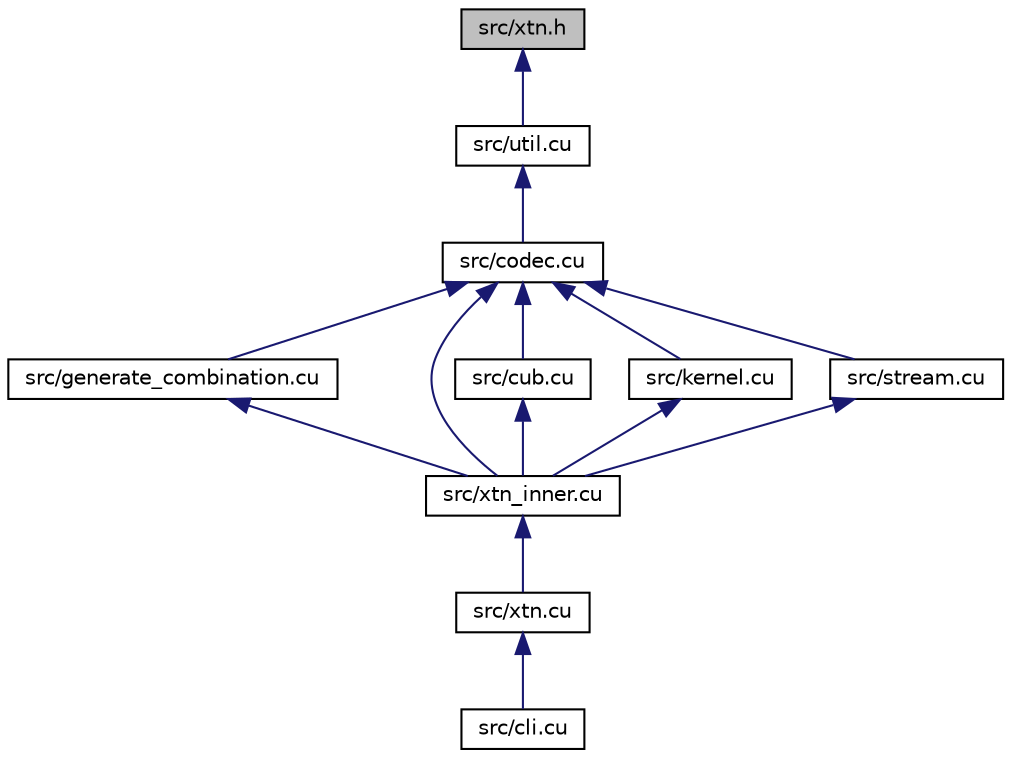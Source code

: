 digraph "src/xtn.h"
{
  edge [fontname="Helvetica",fontsize="10",labelfontname="Helvetica",labelfontsize="10"];
  node [fontname="Helvetica",fontsize="10",shape=record];
  Node1 [label="src/xtn.h",height=0.2,width=0.4,color="black", fillcolor="grey75", style="filled", fontcolor="black"];
  Node1 -> Node2 [dir="back",color="midnightblue",fontsize="10",style="solid",fontname="Helvetica"];
  Node2 [label="src/util.cu",height=0.2,width=0.4,color="black", fillcolor="white", style="filled",URL="$util_8cu.html"];
  Node2 -> Node3 [dir="back",color="midnightblue",fontsize="10",style="solid",fontname="Helvetica"];
  Node3 [label="src/codec.cu",height=0.2,width=0.4,color="black", fillcolor="white", style="filled",URL="$codec_8cu.html"];
  Node3 -> Node4 [dir="back",color="midnightblue",fontsize="10",style="solid",fontname="Helvetica"];
  Node4 [label="src/generate_combination.cu",height=0.2,width=0.4,color="black", fillcolor="white", style="filled",URL="$generate__combination_8cu.html"];
  Node4 -> Node5 [dir="back",color="midnightblue",fontsize="10",style="solid",fontname="Helvetica"];
  Node5 [label="src/xtn_inner.cu",height=0.2,width=0.4,color="black", fillcolor="white", style="filled",URL="$xtn__inner_8cu.html"];
  Node5 -> Node6 [dir="back",color="midnightblue",fontsize="10",style="solid",fontname="Helvetica"];
  Node6 [label="src/xtn.cu",height=0.2,width=0.4,color="black", fillcolor="white", style="filled",URL="$xtn_8cu.html"];
  Node6 -> Node7 [dir="back",color="midnightblue",fontsize="10",style="solid",fontname="Helvetica"];
  Node7 [label="src/cli.cu",height=0.2,width=0.4,color="black", fillcolor="white", style="filled",URL="$cli_8cu.html"];
  Node3 -> Node8 [dir="back",color="midnightblue",fontsize="10",style="solid",fontname="Helvetica"];
  Node8 [label="src/cub.cu",height=0.2,width=0.4,color="black", fillcolor="white", style="filled",URL="$cub_8cu.html"];
  Node8 -> Node5 [dir="back",color="midnightblue",fontsize="10",style="solid",fontname="Helvetica"];
  Node3 -> Node9 [dir="back",color="midnightblue",fontsize="10",style="solid",fontname="Helvetica"];
  Node9 [label="src/kernel.cu",height=0.2,width=0.4,color="black", fillcolor="white", style="filled",URL="$kernel_8cu.html"];
  Node9 -> Node5 [dir="back",color="midnightblue",fontsize="10",style="solid",fontname="Helvetica"];
  Node3 -> Node5 [dir="back",color="midnightblue",fontsize="10",style="solid",fontname="Helvetica"];
  Node3 -> Node10 [dir="back",color="midnightblue",fontsize="10",style="solid",fontname="Helvetica"];
  Node10 [label="src/stream.cu",height=0.2,width=0.4,color="black", fillcolor="white", style="filled",URL="$stream_8cu.html"];
  Node10 -> Node5 [dir="back",color="midnightblue",fontsize="10",style="solid",fontname="Helvetica"];
}

